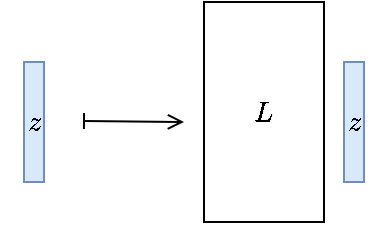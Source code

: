 <mxfile>
    <diagram id="v2sSoa5RZvkk3YrbCfW3" name="ページ1">
        <mxGraphModel dx="406" dy="991" grid="1" gridSize="10" guides="1" tooltips="1" connect="1" arrows="1" fold="1" page="1" pageScale="1" pageWidth="827" pageHeight="1169" math="1" shadow="0">
            <root>
                <mxCell id="0"/>
                <mxCell id="1" parent="0"/>
                <mxCell id="2" value="$$z$$" style="whiteSpace=wrap;html=1;fillColor=#dae8fc;strokeColor=#6c8ebf;" vertex="1" parent="1">
                    <mxGeometry x="60" y="200" width="10" height="60" as="geometry"/>
                </mxCell>
                <mxCell id="4" value="" style="edgeStyle=none;orthogonalLoop=1;jettySize=auto;html=1;startArrow=baseDash;startFill=0;endArrow=open;endFill=0;" edge="1" parent="1">
                    <mxGeometry width="100" relative="1" as="geometry">
                        <mxPoint x="90" y="229.5" as="sourcePoint"/>
                        <mxPoint x="140" y="230" as="targetPoint"/>
                        <Array as="points"/>
                    </mxGeometry>
                </mxCell>
                <mxCell id="5" value="$$L$$" style="whiteSpace=wrap;html=1;" vertex="1" parent="1">
                    <mxGeometry x="150" y="170" width="60" height="110" as="geometry"/>
                </mxCell>
                <mxCell id="9" value="$$z$$" style="whiteSpace=wrap;html=1;fillColor=#dae8fc;strokeColor=#6c8ebf;" vertex="1" parent="1">
                    <mxGeometry x="220" y="200" width="10" height="60" as="geometry"/>
                </mxCell>
            </root>
        </mxGraphModel>
    </diagram>
</mxfile>
